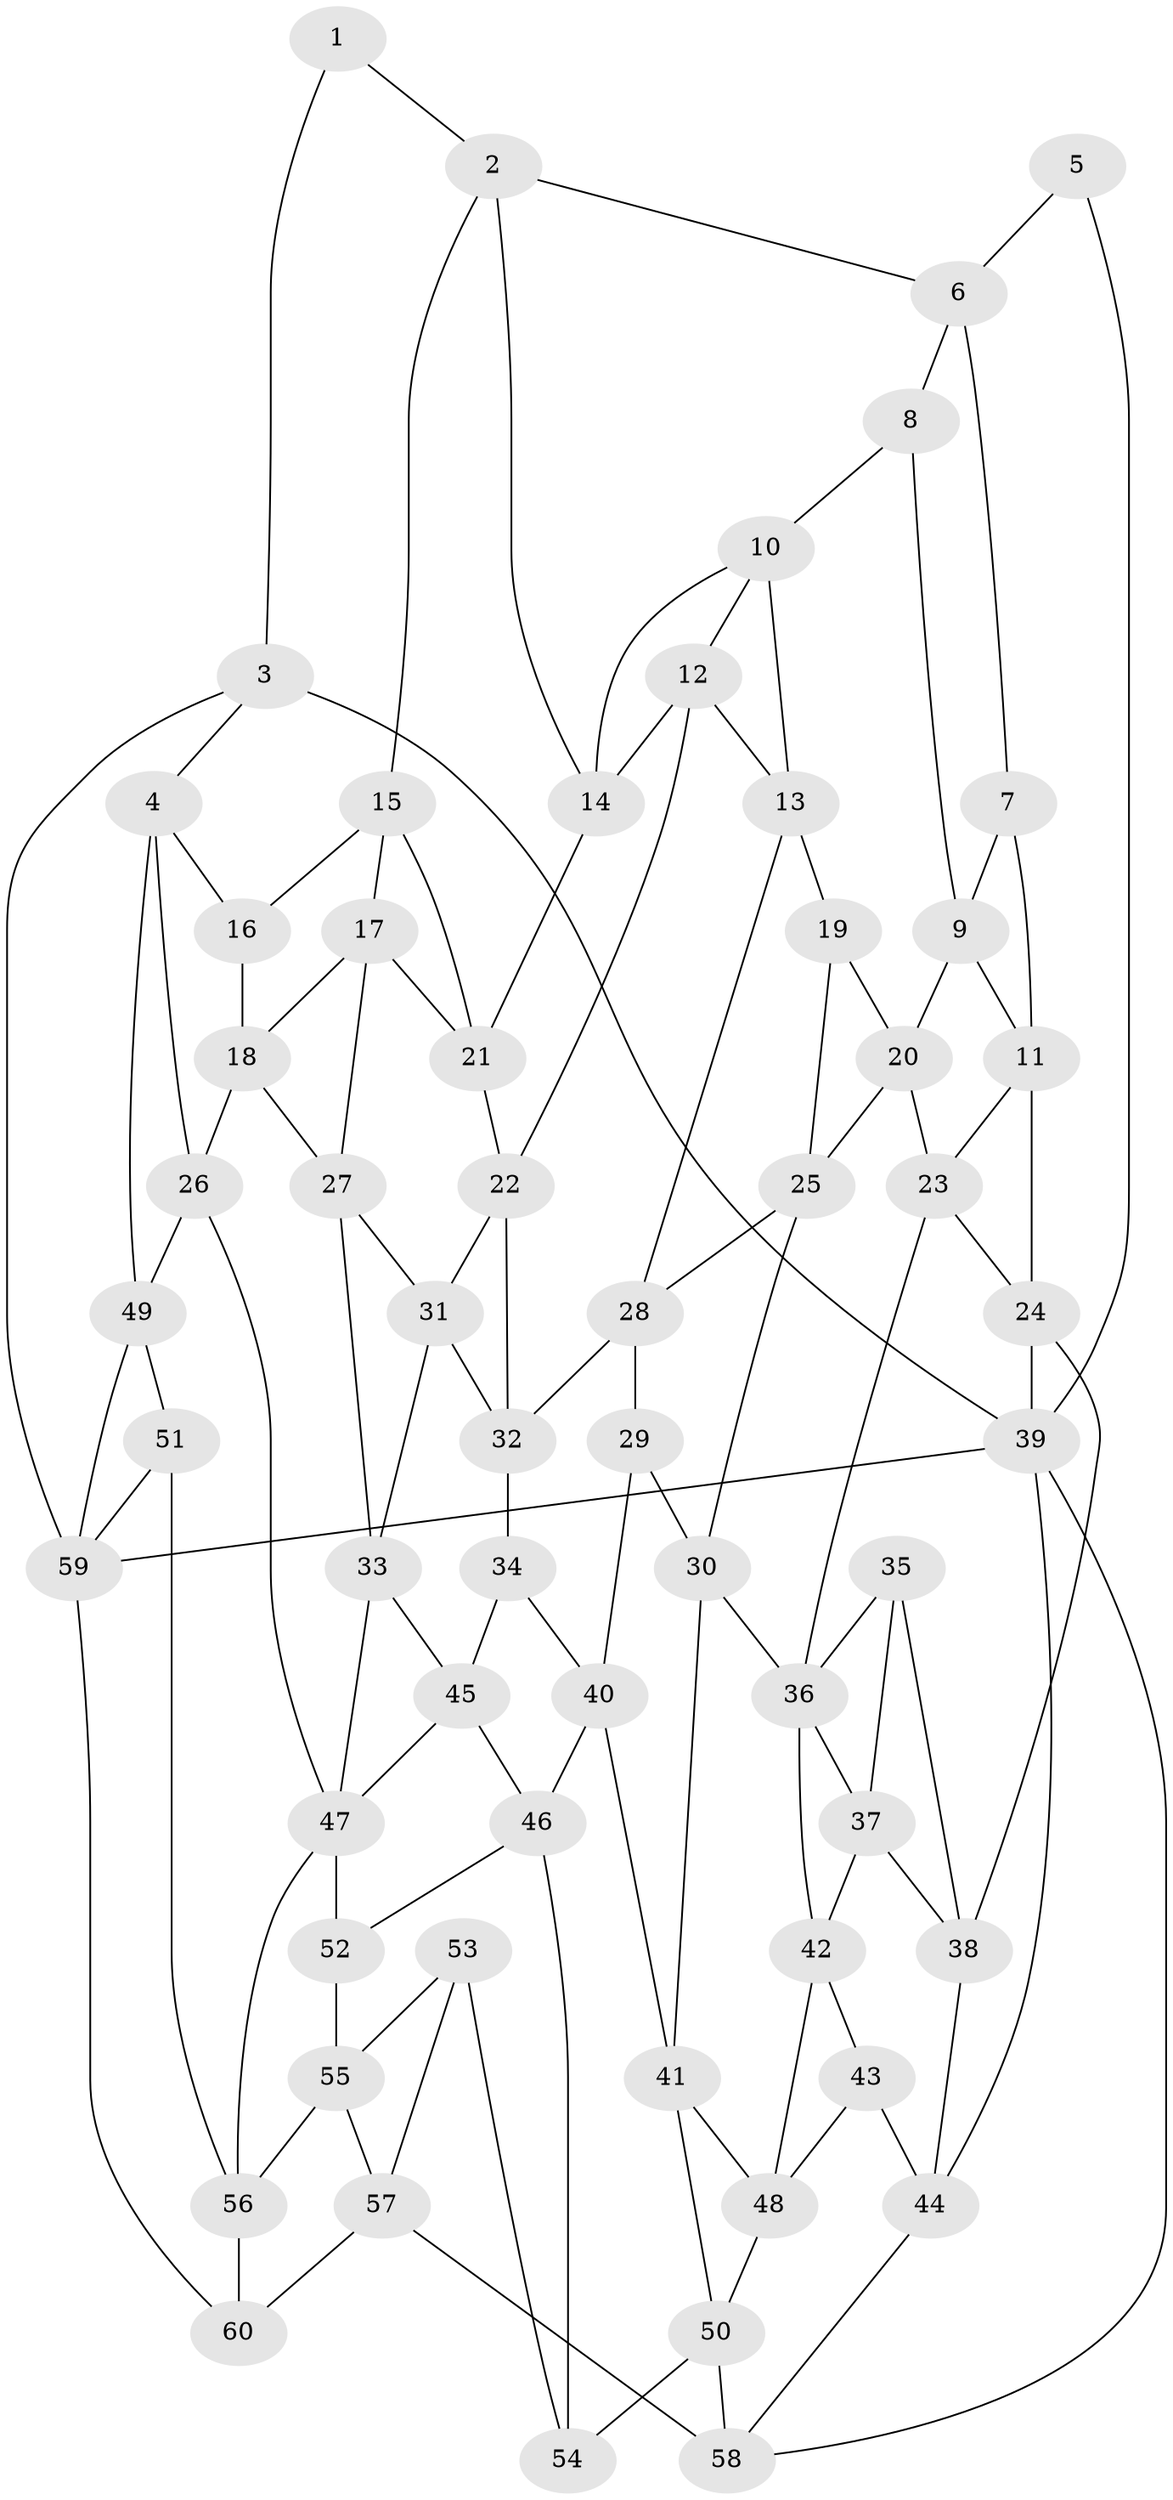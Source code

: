 // original degree distribution, {4: 0.24166666666666667, 5: 0.49166666666666664, 6: 0.24166666666666667, 3: 0.025}
// Generated by graph-tools (version 1.1) at 2025/51/03/09/25 03:51:05]
// undirected, 60 vertices, 114 edges
graph export_dot {
graph [start="1"]
  node [color=gray90,style=filled];
  1;
  2;
  3;
  4;
  5;
  6;
  7;
  8;
  9;
  10;
  11;
  12;
  13;
  14;
  15;
  16;
  17;
  18;
  19;
  20;
  21;
  22;
  23;
  24;
  25;
  26;
  27;
  28;
  29;
  30;
  31;
  32;
  33;
  34;
  35;
  36;
  37;
  38;
  39;
  40;
  41;
  42;
  43;
  44;
  45;
  46;
  47;
  48;
  49;
  50;
  51;
  52;
  53;
  54;
  55;
  56;
  57;
  58;
  59;
  60;
  1 -- 2 [weight=1.0];
  1 -- 3 [weight=1.0];
  2 -- 6 [weight=1.0];
  2 -- 14 [weight=1.0];
  2 -- 15 [weight=1.0];
  3 -- 4 [weight=1.0];
  3 -- 39 [weight=1.0];
  3 -- 59 [weight=1.0];
  4 -- 16 [weight=1.0];
  4 -- 26 [weight=1.0];
  4 -- 49 [weight=1.0];
  5 -- 6 [weight=1.0];
  5 -- 39 [weight=1.0];
  6 -- 7 [weight=1.0];
  6 -- 8 [weight=1.0];
  7 -- 9 [weight=1.0];
  7 -- 11 [weight=1.0];
  8 -- 9 [weight=1.0];
  8 -- 10 [weight=1.0];
  9 -- 11 [weight=1.0];
  9 -- 20 [weight=1.0];
  10 -- 12 [weight=1.0];
  10 -- 13 [weight=1.0];
  10 -- 14 [weight=1.0];
  11 -- 23 [weight=1.0];
  11 -- 24 [weight=1.0];
  12 -- 13 [weight=1.0];
  12 -- 14 [weight=1.0];
  12 -- 22 [weight=1.0];
  13 -- 19 [weight=1.0];
  13 -- 28 [weight=1.0];
  14 -- 21 [weight=1.0];
  15 -- 16 [weight=1.0];
  15 -- 17 [weight=1.0];
  15 -- 21 [weight=1.0];
  16 -- 18 [weight=1.0];
  17 -- 18 [weight=1.0];
  17 -- 21 [weight=1.0];
  17 -- 27 [weight=1.0];
  18 -- 26 [weight=1.0];
  18 -- 27 [weight=1.0];
  19 -- 20 [weight=1.0];
  19 -- 25 [weight=1.0];
  20 -- 23 [weight=1.0];
  20 -- 25 [weight=1.0];
  21 -- 22 [weight=1.0];
  22 -- 31 [weight=1.0];
  22 -- 32 [weight=1.0];
  23 -- 24 [weight=1.0];
  23 -- 36 [weight=1.0];
  24 -- 38 [weight=1.0];
  24 -- 39 [weight=1.0];
  25 -- 28 [weight=1.0];
  25 -- 30 [weight=1.0];
  26 -- 47 [weight=1.0];
  26 -- 49 [weight=1.0];
  27 -- 31 [weight=1.0];
  27 -- 33 [weight=1.0];
  28 -- 29 [weight=1.0];
  28 -- 32 [weight=1.0];
  29 -- 30 [weight=1.0];
  29 -- 40 [weight=1.0];
  30 -- 36 [weight=1.0];
  30 -- 41 [weight=1.0];
  31 -- 32 [weight=1.0];
  31 -- 33 [weight=1.0];
  32 -- 34 [weight=1.0];
  33 -- 45 [weight=1.0];
  33 -- 47 [weight=1.0];
  34 -- 40 [weight=1.0];
  34 -- 45 [weight=1.0];
  35 -- 36 [weight=1.0];
  35 -- 37 [weight=1.0];
  35 -- 38 [weight=1.0];
  36 -- 37 [weight=1.0];
  36 -- 42 [weight=1.0];
  37 -- 38 [weight=1.0];
  37 -- 42 [weight=1.0];
  38 -- 44 [weight=1.0];
  39 -- 44 [weight=1.0];
  39 -- 58 [weight=1.0];
  39 -- 59 [weight=1.0];
  40 -- 41 [weight=1.0];
  40 -- 46 [weight=1.0];
  41 -- 48 [weight=1.0];
  41 -- 50 [weight=1.0];
  42 -- 43 [weight=1.0];
  42 -- 48 [weight=1.0];
  43 -- 44 [weight=1.0];
  43 -- 48 [weight=1.0];
  44 -- 58 [weight=1.0];
  45 -- 46 [weight=1.0];
  45 -- 47 [weight=1.0];
  46 -- 52 [weight=1.0];
  46 -- 54 [weight=2.0];
  47 -- 52 [weight=1.0];
  47 -- 56 [weight=1.0];
  48 -- 50 [weight=1.0];
  49 -- 51 [weight=1.0];
  49 -- 59 [weight=1.0];
  50 -- 54 [weight=1.0];
  50 -- 58 [weight=1.0];
  51 -- 56 [weight=1.0];
  51 -- 59 [weight=1.0];
  52 -- 55 [weight=1.0];
  53 -- 54 [weight=1.0];
  53 -- 55 [weight=1.0];
  53 -- 57 [weight=1.0];
  55 -- 56 [weight=1.0];
  55 -- 57 [weight=1.0];
  56 -- 60 [weight=1.0];
  57 -- 58 [weight=1.0];
  57 -- 60 [weight=1.0];
  59 -- 60 [weight=1.0];
}
